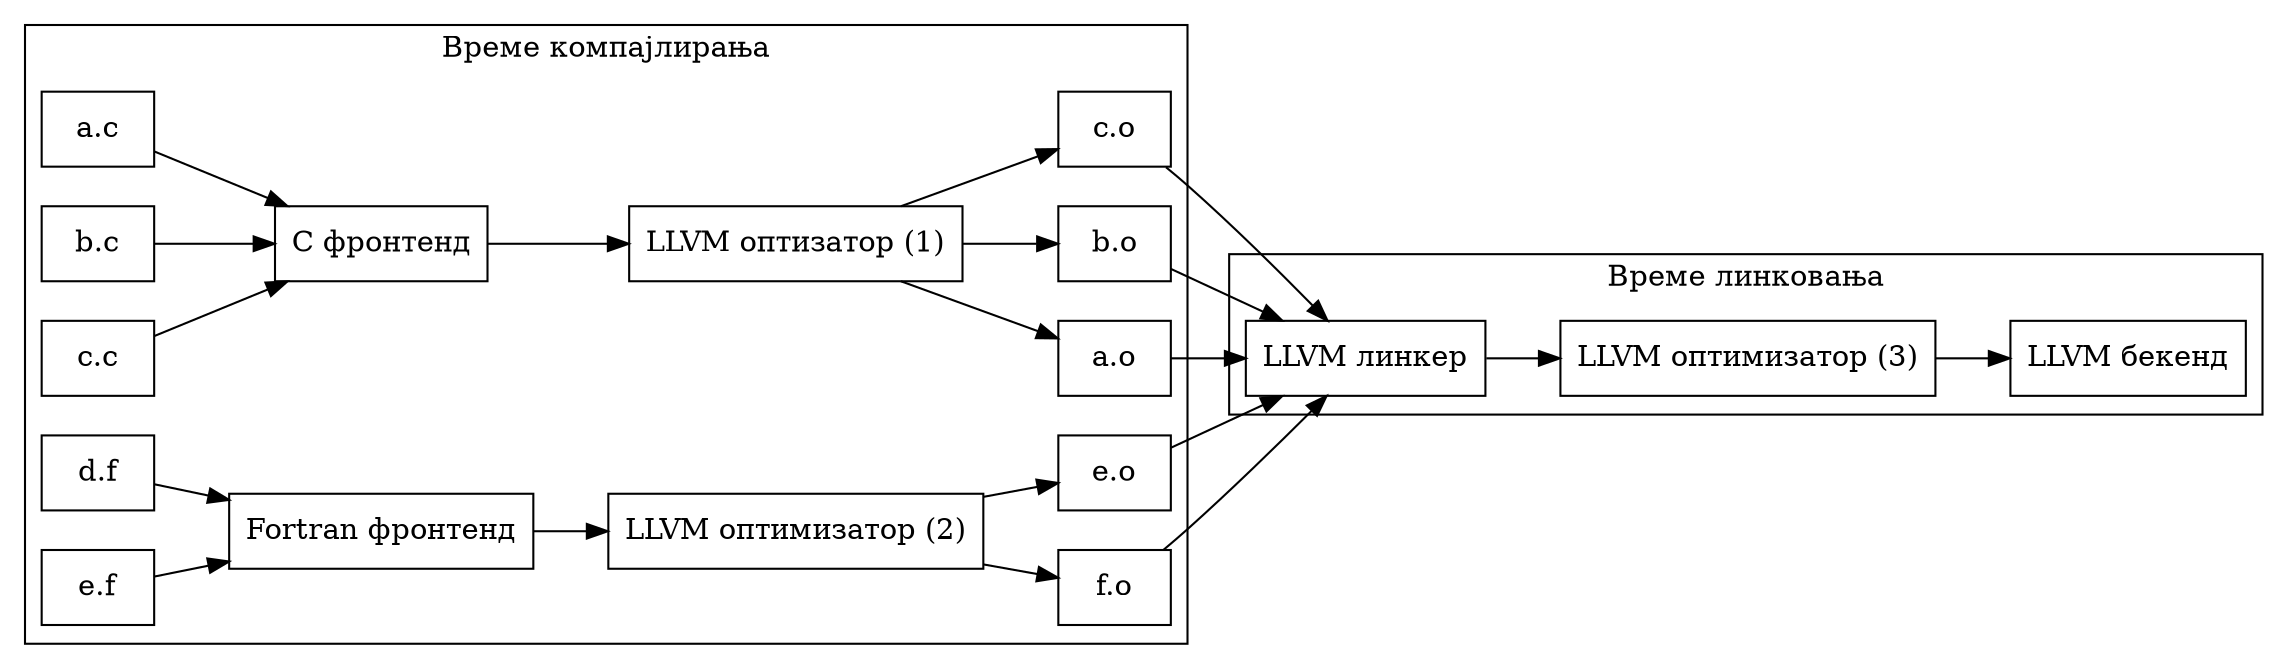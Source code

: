 digraph{
    node[shape=record]
    rankdir = LR

    subgraph cluster_compile{
        label = "Време компајлирања"

        cFrontend[
            label = "C фронтенд"
        ]
        "a.c", "b.c", "c.c" -> cFrontend -> llvmOptimizer1
        llvmOptimizer1 -> "a.o", "b.o", "c.o"


        fortranFrontend[
            label = "Fortran фронтенд"
        ]
        "d.f", "e.f" -> fortranFrontend -> llvmOptimizer2
        llvmOptimizer2 -> "f.o", "e.o"
    }

    subgraph cluster_link{
        label = "Време линковања"

        "a.o", "b.o", "c.o" -> llvmLinker
        "f.o", "e.o" -> llvmLinker
        llvmLinker[
            label = "LLVM линкер"
        ]
        llvmOptimizer1[
            label = "LLVM оптизатор (1)"
        ]
        llvmOptimizer2[
            label = "LLVM оптимизатор (2)"
        ]
        llvmOptimizer3[
            label = "LLVM оптимизатор (3)"
        ]
        llvmBackend[
            label = "LLVM бекенд"
        ]

        llvmLinker -> llvmOptimizer3 -> llvmBackend
    }
}